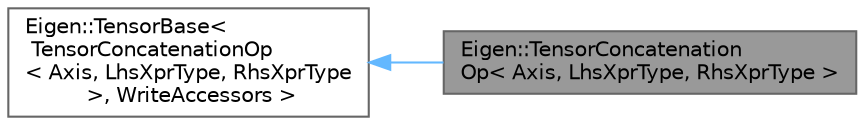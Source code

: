 digraph "Eigen::TensorConcatenationOp&lt; Axis, LhsXprType, RhsXprType &gt;"
{
 // LATEX_PDF_SIZE
  bgcolor="transparent";
  edge [fontname=Helvetica,fontsize=10,labelfontname=Helvetica,labelfontsize=10];
  node [fontname=Helvetica,fontsize=10,shape=box,height=0.2,width=0.4];
  rankdir="LR";
  Node1 [id="Node000001",label="Eigen::TensorConcatenation\lOp\< Axis, LhsXprType, RhsXprType \>",height=0.2,width=0.4,color="gray40", fillcolor="grey60", style="filled", fontcolor="black",tooltip="Tensor concatenation class."];
  Node2 -> Node1 [id="edge1_Node000001_Node000002",dir="back",color="steelblue1",style="solid",tooltip=" "];
  Node2 [id="Node000002",label="Eigen::TensorBase\<\l TensorConcatenationOp\l\< Axis, LhsXprType, RhsXprType\l \>, WriteAccessors \>",height=0.2,width=0.4,color="gray40", fillcolor="white", style="filled",URL="$class_eigen_1_1_tensor_base.html",tooltip=" "];
}
